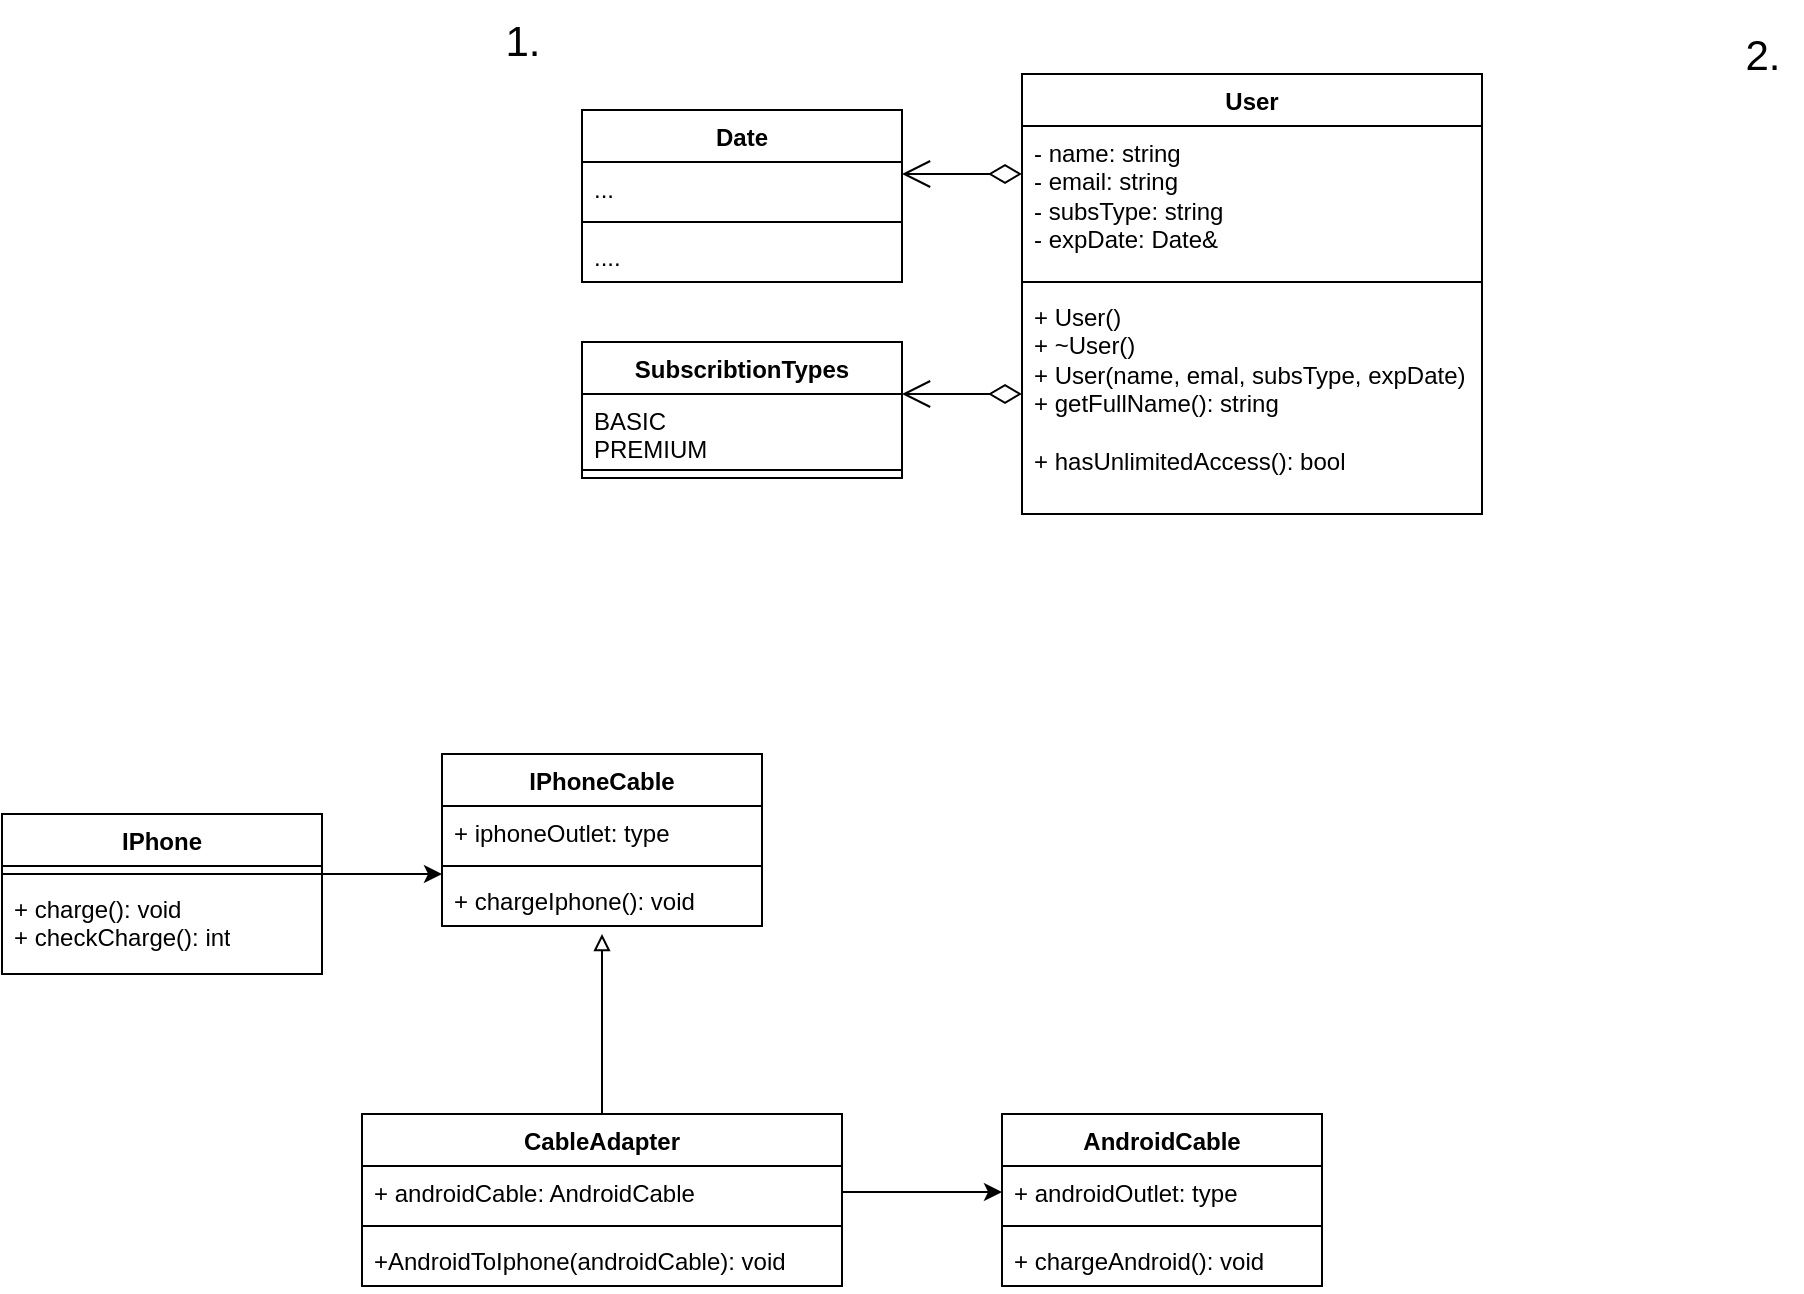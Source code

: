 <mxfile version="23.1.6" type="github">
  <diagram name="Сторінка-1" id="_aa1MwNTrUtcZgbh-YB0">
    <mxGraphModel dx="2044" dy="760" grid="1" gridSize="10" guides="1" tooltips="1" connect="1" arrows="1" fold="1" page="1" pageScale="1" pageWidth="850" pageHeight="1100" math="0" shadow="0">
      <root>
        <mxCell id="0" />
        <mxCell id="1" parent="0" />
        <mxCell id="qZM3hDWD_EfuBB5bhHqb-1" value="User" style="swimlane;fontStyle=1;align=center;verticalAlign=top;childLayout=stackLayout;horizontal=1;startSize=26;horizontalStack=0;resizeParent=1;resizeParentMax=0;resizeLast=0;collapsible=1;marginBottom=0;whiteSpace=wrap;html=1;" parent="1" vertex="1">
          <mxGeometry x="250" y="160" width="230" height="220" as="geometry" />
        </mxCell>
        <mxCell id="qZM3hDWD_EfuBB5bhHqb-2" value="- name: string&lt;br&gt;- email: string&lt;br&gt;- subsType: string&lt;br&gt;- expDate: Date&amp;amp;&amp;nbsp;" style="text;strokeColor=none;fillColor=none;align=left;verticalAlign=top;spacingLeft=4;spacingRight=4;overflow=hidden;rotatable=0;points=[[0,0.5],[1,0.5]];portConstraint=eastwest;whiteSpace=wrap;html=1;" parent="qZM3hDWD_EfuBB5bhHqb-1" vertex="1">
          <mxGeometry y="26" width="230" height="74" as="geometry" />
        </mxCell>
        <mxCell id="qZM3hDWD_EfuBB5bhHqb-3" value="" style="line;strokeWidth=1;fillColor=none;align=left;verticalAlign=middle;spacingTop=-1;spacingLeft=3;spacingRight=3;rotatable=0;labelPosition=right;points=[];portConstraint=eastwest;strokeColor=inherit;" parent="qZM3hDWD_EfuBB5bhHqb-1" vertex="1">
          <mxGeometry y="100" width="230" height="8" as="geometry" />
        </mxCell>
        <mxCell id="qZM3hDWD_EfuBB5bhHqb-4" value="+ User()&lt;br&gt;+ ~User()&lt;br&gt;+ User(name, emal, subsType, expDate)&lt;br&gt;+ getFullName(): string&lt;br&gt;&lt;br&gt;+ hasUnlimitedAccess(): bool" style="text;strokeColor=none;fillColor=none;align=left;verticalAlign=top;spacingLeft=4;spacingRight=4;overflow=hidden;rotatable=0;points=[[0,0.5],[1,0.5]];portConstraint=eastwest;whiteSpace=wrap;html=1;" parent="qZM3hDWD_EfuBB5bhHqb-1" vertex="1">
          <mxGeometry y="108" width="230" height="112" as="geometry" />
        </mxCell>
        <mxCell id="y9fGYAghP5PMQkq3UWg3-1" value="SubscribtionTypes" style="swimlane;fontStyle=1;align=center;verticalAlign=top;childLayout=stackLayout;horizontal=1;startSize=26;horizontalStack=0;resizeParent=1;resizeParentMax=0;resizeLast=0;collapsible=1;marginBottom=0;whiteSpace=wrap;html=1;" parent="1" vertex="1">
          <mxGeometry x="30" y="294" width="160" height="68" as="geometry" />
        </mxCell>
        <mxCell id="y9fGYAghP5PMQkq3UWg3-2" value="BASIC&amp;nbsp;&lt;br&gt;PREMIUM&amp;nbsp;" style="text;strokeColor=none;fillColor=none;align=left;verticalAlign=top;spacingLeft=4;spacingRight=4;overflow=hidden;rotatable=0;points=[[0,0.5],[1,0.5]];portConstraint=eastwest;whiteSpace=wrap;html=1;" parent="y9fGYAghP5PMQkq3UWg3-1" vertex="1">
          <mxGeometry y="26" width="160" height="34" as="geometry" />
        </mxCell>
        <mxCell id="y9fGYAghP5PMQkq3UWg3-3" value="" style="line;strokeWidth=1;fillColor=none;align=left;verticalAlign=middle;spacingTop=-1;spacingLeft=3;spacingRight=3;rotatable=0;labelPosition=right;points=[];portConstraint=eastwest;strokeColor=inherit;" parent="y9fGYAghP5PMQkq3UWg3-1" vertex="1">
          <mxGeometry y="60" width="160" height="8" as="geometry" />
        </mxCell>
        <mxCell id="pp7JaojJXRGUMk-9s-zW-1" value="Date" style="swimlane;fontStyle=1;align=center;verticalAlign=top;childLayout=stackLayout;horizontal=1;startSize=26;horizontalStack=0;resizeParent=1;resizeParentMax=0;resizeLast=0;collapsible=1;marginBottom=0;whiteSpace=wrap;html=1;" vertex="1" parent="1">
          <mxGeometry x="30" y="178" width="160" height="86" as="geometry" />
        </mxCell>
        <mxCell id="pp7JaojJXRGUMk-9s-zW-2" value="..." style="text;strokeColor=none;fillColor=none;align=left;verticalAlign=top;spacingLeft=4;spacingRight=4;overflow=hidden;rotatable=0;points=[[0,0.5],[1,0.5]];portConstraint=eastwest;whiteSpace=wrap;html=1;" vertex="1" parent="pp7JaojJXRGUMk-9s-zW-1">
          <mxGeometry y="26" width="160" height="26" as="geometry" />
        </mxCell>
        <mxCell id="pp7JaojJXRGUMk-9s-zW-3" value="" style="line;strokeWidth=1;fillColor=none;align=left;verticalAlign=middle;spacingTop=-1;spacingLeft=3;spacingRight=3;rotatable=0;labelPosition=right;points=[];portConstraint=eastwest;strokeColor=inherit;" vertex="1" parent="pp7JaojJXRGUMk-9s-zW-1">
          <mxGeometry y="52" width="160" height="8" as="geometry" />
        </mxCell>
        <mxCell id="pp7JaojJXRGUMk-9s-zW-4" value="...." style="text;strokeColor=none;fillColor=none;align=left;verticalAlign=top;spacingLeft=4;spacingRight=4;overflow=hidden;rotatable=0;points=[[0,0.5],[1,0.5]];portConstraint=eastwest;whiteSpace=wrap;html=1;" vertex="1" parent="pp7JaojJXRGUMk-9s-zW-1">
          <mxGeometry y="60" width="160" height="26" as="geometry" />
        </mxCell>
        <mxCell id="pp7JaojJXRGUMk-9s-zW-6" value="" style="endArrow=open;html=1;endSize=12;startArrow=diamondThin;startSize=14;startFill=0;edgeStyle=orthogonalEdgeStyle;align=left;verticalAlign=bottom;rounded=0;" edge="1" parent="1">
          <mxGeometry x="-1" y="3" relative="1" as="geometry">
            <mxPoint x="250" y="210" as="sourcePoint" />
            <mxPoint x="190" y="210" as="targetPoint" />
          </mxGeometry>
        </mxCell>
        <mxCell id="pp7JaojJXRGUMk-9s-zW-7" value="" style="endArrow=open;html=1;endSize=12;startArrow=diamondThin;startSize=14;startFill=0;edgeStyle=orthogonalEdgeStyle;align=left;verticalAlign=bottom;rounded=0;" edge="1" parent="1">
          <mxGeometry x="-1" y="3" relative="1" as="geometry">
            <mxPoint x="250" y="320" as="sourcePoint" />
            <mxPoint x="190" y="320" as="targetPoint" />
          </mxGeometry>
        </mxCell>
        <mxCell id="pp7JaojJXRGUMk-9s-zW-8" value="&lt;font style=&quot;font-size: 21px;&quot;&gt;1.&lt;/font&gt;" style="text;html=1;align=center;verticalAlign=middle;resizable=0;points=[];autosize=1;strokeColor=none;fillColor=none;" vertex="1" parent="1">
          <mxGeometry x="-20" y="123" width="40" height="40" as="geometry" />
        </mxCell>
        <mxCell id="pp7JaojJXRGUMk-9s-zW-10" value="&lt;font style=&quot;font-size: 21px;&quot;&gt;2.&lt;/font&gt;" style="text;html=1;align=center;verticalAlign=middle;resizable=0;points=[];autosize=1;strokeColor=none;fillColor=none;" vertex="1" parent="1">
          <mxGeometry x="600" y="130" width="40" height="40" as="geometry" />
        </mxCell>
        <mxCell id="pp7JaojJXRGUMk-9s-zW-29" style="edgeStyle=orthogonalEdgeStyle;rounded=0;orthogonalLoop=1;jettySize=auto;html=1;" edge="1" parent="1" source="pp7JaojJXRGUMk-9s-zW-11">
          <mxGeometry relative="1" as="geometry">
            <mxPoint x="-40" y="560" as="targetPoint" />
            <Array as="points">
              <mxPoint x="-50" y="560" />
              <mxPoint x="-50" y="560" />
            </Array>
          </mxGeometry>
        </mxCell>
        <mxCell id="pp7JaojJXRGUMk-9s-zW-11" value="IPhone" style="swimlane;fontStyle=1;align=center;verticalAlign=top;childLayout=stackLayout;horizontal=1;startSize=26;horizontalStack=0;resizeParent=1;resizeParentMax=0;resizeLast=0;collapsible=1;marginBottom=0;whiteSpace=wrap;html=1;" vertex="1" parent="1">
          <mxGeometry x="-260" y="530" width="160" height="80" as="geometry" />
        </mxCell>
        <mxCell id="pp7JaojJXRGUMk-9s-zW-13" value="" style="line;strokeWidth=1;fillColor=none;align=left;verticalAlign=middle;spacingTop=-1;spacingLeft=3;spacingRight=3;rotatable=0;labelPosition=right;points=[];portConstraint=eastwest;strokeColor=inherit;" vertex="1" parent="pp7JaojJXRGUMk-9s-zW-11">
          <mxGeometry y="26" width="160" height="8" as="geometry" />
        </mxCell>
        <mxCell id="pp7JaojJXRGUMk-9s-zW-14" value="+ charge(): void&lt;br&gt;+ checkCharge(): int" style="text;strokeColor=none;fillColor=none;align=left;verticalAlign=top;spacingLeft=4;spacingRight=4;overflow=hidden;rotatable=0;points=[[0,0.5],[1,0.5]];portConstraint=eastwest;whiteSpace=wrap;html=1;" vertex="1" parent="pp7JaojJXRGUMk-9s-zW-11">
          <mxGeometry y="34" width="160" height="46" as="geometry" />
        </mxCell>
        <mxCell id="pp7JaojJXRGUMk-9s-zW-19" value="CableAdapter" style="swimlane;fontStyle=1;align=center;verticalAlign=top;childLayout=stackLayout;horizontal=1;startSize=26;horizontalStack=0;resizeParent=1;resizeParentMax=0;resizeLast=0;collapsible=1;marginBottom=0;whiteSpace=wrap;html=1;" vertex="1" parent="1">
          <mxGeometry x="-80" y="680" width="240" height="86" as="geometry" />
        </mxCell>
        <mxCell id="pp7JaojJXRGUMk-9s-zW-20" value="+ androidCable: AndroidCable" style="text;strokeColor=none;fillColor=none;align=left;verticalAlign=top;spacingLeft=4;spacingRight=4;overflow=hidden;rotatable=0;points=[[0,0.5],[1,0.5]];portConstraint=eastwest;whiteSpace=wrap;html=1;" vertex="1" parent="pp7JaojJXRGUMk-9s-zW-19">
          <mxGeometry y="26" width="240" height="26" as="geometry" />
        </mxCell>
        <mxCell id="pp7JaojJXRGUMk-9s-zW-21" value="" style="line;strokeWidth=1;fillColor=none;align=left;verticalAlign=middle;spacingTop=-1;spacingLeft=3;spacingRight=3;rotatable=0;labelPosition=right;points=[];portConstraint=eastwest;strokeColor=inherit;" vertex="1" parent="pp7JaojJXRGUMk-9s-zW-19">
          <mxGeometry y="52" width="240" height="8" as="geometry" />
        </mxCell>
        <mxCell id="pp7JaojJXRGUMk-9s-zW-22" value="+AndroidToIphone(androidCable): void&amp;nbsp;" style="text;strokeColor=none;fillColor=none;align=left;verticalAlign=top;spacingLeft=4;spacingRight=4;overflow=hidden;rotatable=0;points=[[0,0.5],[1,0.5]];portConstraint=eastwest;whiteSpace=wrap;html=1;" vertex="1" parent="pp7JaojJXRGUMk-9s-zW-19">
          <mxGeometry y="60" width="240" height="26" as="geometry" />
        </mxCell>
        <mxCell id="pp7JaojJXRGUMk-9s-zW-23" value="AndroidCable" style="swimlane;fontStyle=1;align=center;verticalAlign=top;childLayout=stackLayout;horizontal=1;startSize=26;horizontalStack=0;resizeParent=1;resizeParentMax=0;resizeLast=0;collapsible=1;marginBottom=0;whiteSpace=wrap;html=1;" vertex="1" parent="1">
          <mxGeometry x="240" y="680" width="160" height="86" as="geometry" />
        </mxCell>
        <mxCell id="pp7JaojJXRGUMk-9s-zW-24" value="+ androidOutlet: type" style="text;strokeColor=none;fillColor=none;align=left;verticalAlign=top;spacingLeft=4;spacingRight=4;overflow=hidden;rotatable=0;points=[[0,0.5],[1,0.5]];portConstraint=eastwest;whiteSpace=wrap;html=1;" vertex="1" parent="pp7JaojJXRGUMk-9s-zW-23">
          <mxGeometry y="26" width="160" height="26" as="geometry" />
        </mxCell>
        <mxCell id="pp7JaojJXRGUMk-9s-zW-25" value="" style="line;strokeWidth=1;fillColor=none;align=left;verticalAlign=middle;spacingTop=-1;spacingLeft=3;spacingRight=3;rotatable=0;labelPosition=right;points=[];portConstraint=eastwest;strokeColor=inherit;" vertex="1" parent="pp7JaojJXRGUMk-9s-zW-23">
          <mxGeometry y="52" width="160" height="8" as="geometry" />
        </mxCell>
        <mxCell id="pp7JaojJXRGUMk-9s-zW-26" value="+ chargeAndroid(): void" style="text;strokeColor=none;fillColor=none;align=left;verticalAlign=top;spacingLeft=4;spacingRight=4;overflow=hidden;rotatable=0;points=[[0,0.5],[1,0.5]];portConstraint=eastwest;whiteSpace=wrap;html=1;" vertex="1" parent="pp7JaojJXRGUMk-9s-zW-23">
          <mxGeometry y="60" width="160" height="26" as="geometry" />
        </mxCell>
        <mxCell id="pp7JaojJXRGUMk-9s-zW-27" style="edgeStyle=orthogonalEdgeStyle;rounded=0;orthogonalLoop=1;jettySize=auto;html=1;entryX=0;entryY=0.5;entryDx=0;entryDy=0;" edge="1" parent="1" source="pp7JaojJXRGUMk-9s-zW-20" target="pp7JaojJXRGUMk-9s-zW-24">
          <mxGeometry relative="1" as="geometry" />
        </mxCell>
        <mxCell id="pp7JaojJXRGUMk-9s-zW-28" style="edgeStyle=orthogonalEdgeStyle;rounded=0;orthogonalLoop=1;jettySize=auto;html=1;endArrow=block;endFill=0;" edge="1" parent="1" source="pp7JaojJXRGUMk-9s-zW-19">
          <mxGeometry relative="1" as="geometry">
            <mxPoint x="40" y="590" as="targetPoint" />
          </mxGeometry>
        </mxCell>
        <mxCell id="pp7JaojJXRGUMk-9s-zW-32" value="IPhoneCable" style="swimlane;fontStyle=1;align=center;verticalAlign=top;childLayout=stackLayout;horizontal=1;startSize=26;horizontalStack=0;resizeParent=1;resizeParentMax=0;resizeLast=0;collapsible=1;marginBottom=0;whiteSpace=wrap;html=1;" vertex="1" parent="1">
          <mxGeometry x="-40" y="500" width="160" height="86" as="geometry" />
        </mxCell>
        <mxCell id="pp7JaojJXRGUMk-9s-zW-33" value="+ iphoneOutlet: type" style="text;strokeColor=none;fillColor=none;align=left;verticalAlign=top;spacingLeft=4;spacingRight=4;overflow=hidden;rotatable=0;points=[[0,0.5],[1,0.5]];portConstraint=eastwest;whiteSpace=wrap;html=1;" vertex="1" parent="pp7JaojJXRGUMk-9s-zW-32">
          <mxGeometry y="26" width="160" height="26" as="geometry" />
        </mxCell>
        <mxCell id="pp7JaojJXRGUMk-9s-zW-34" value="" style="line;strokeWidth=1;fillColor=none;align=left;verticalAlign=middle;spacingTop=-1;spacingLeft=3;spacingRight=3;rotatable=0;labelPosition=right;points=[];portConstraint=eastwest;strokeColor=inherit;" vertex="1" parent="pp7JaojJXRGUMk-9s-zW-32">
          <mxGeometry y="52" width="160" height="8" as="geometry" />
        </mxCell>
        <mxCell id="pp7JaojJXRGUMk-9s-zW-35" value="+ chargeIphone(): void" style="text;strokeColor=none;fillColor=none;align=left;verticalAlign=top;spacingLeft=4;spacingRight=4;overflow=hidden;rotatable=0;points=[[0,0.5],[1,0.5]];portConstraint=eastwest;whiteSpace=wrap;html=1;" vertex="1" parent="pp7JaojJXRGUMk-9s-zW-32">
          <mxGeometry y="60" width="160" height="26" as="geometry" />
        </mxCell>
      </root>
    </mxGraphModel>
  </diagram>
</mxfile>
